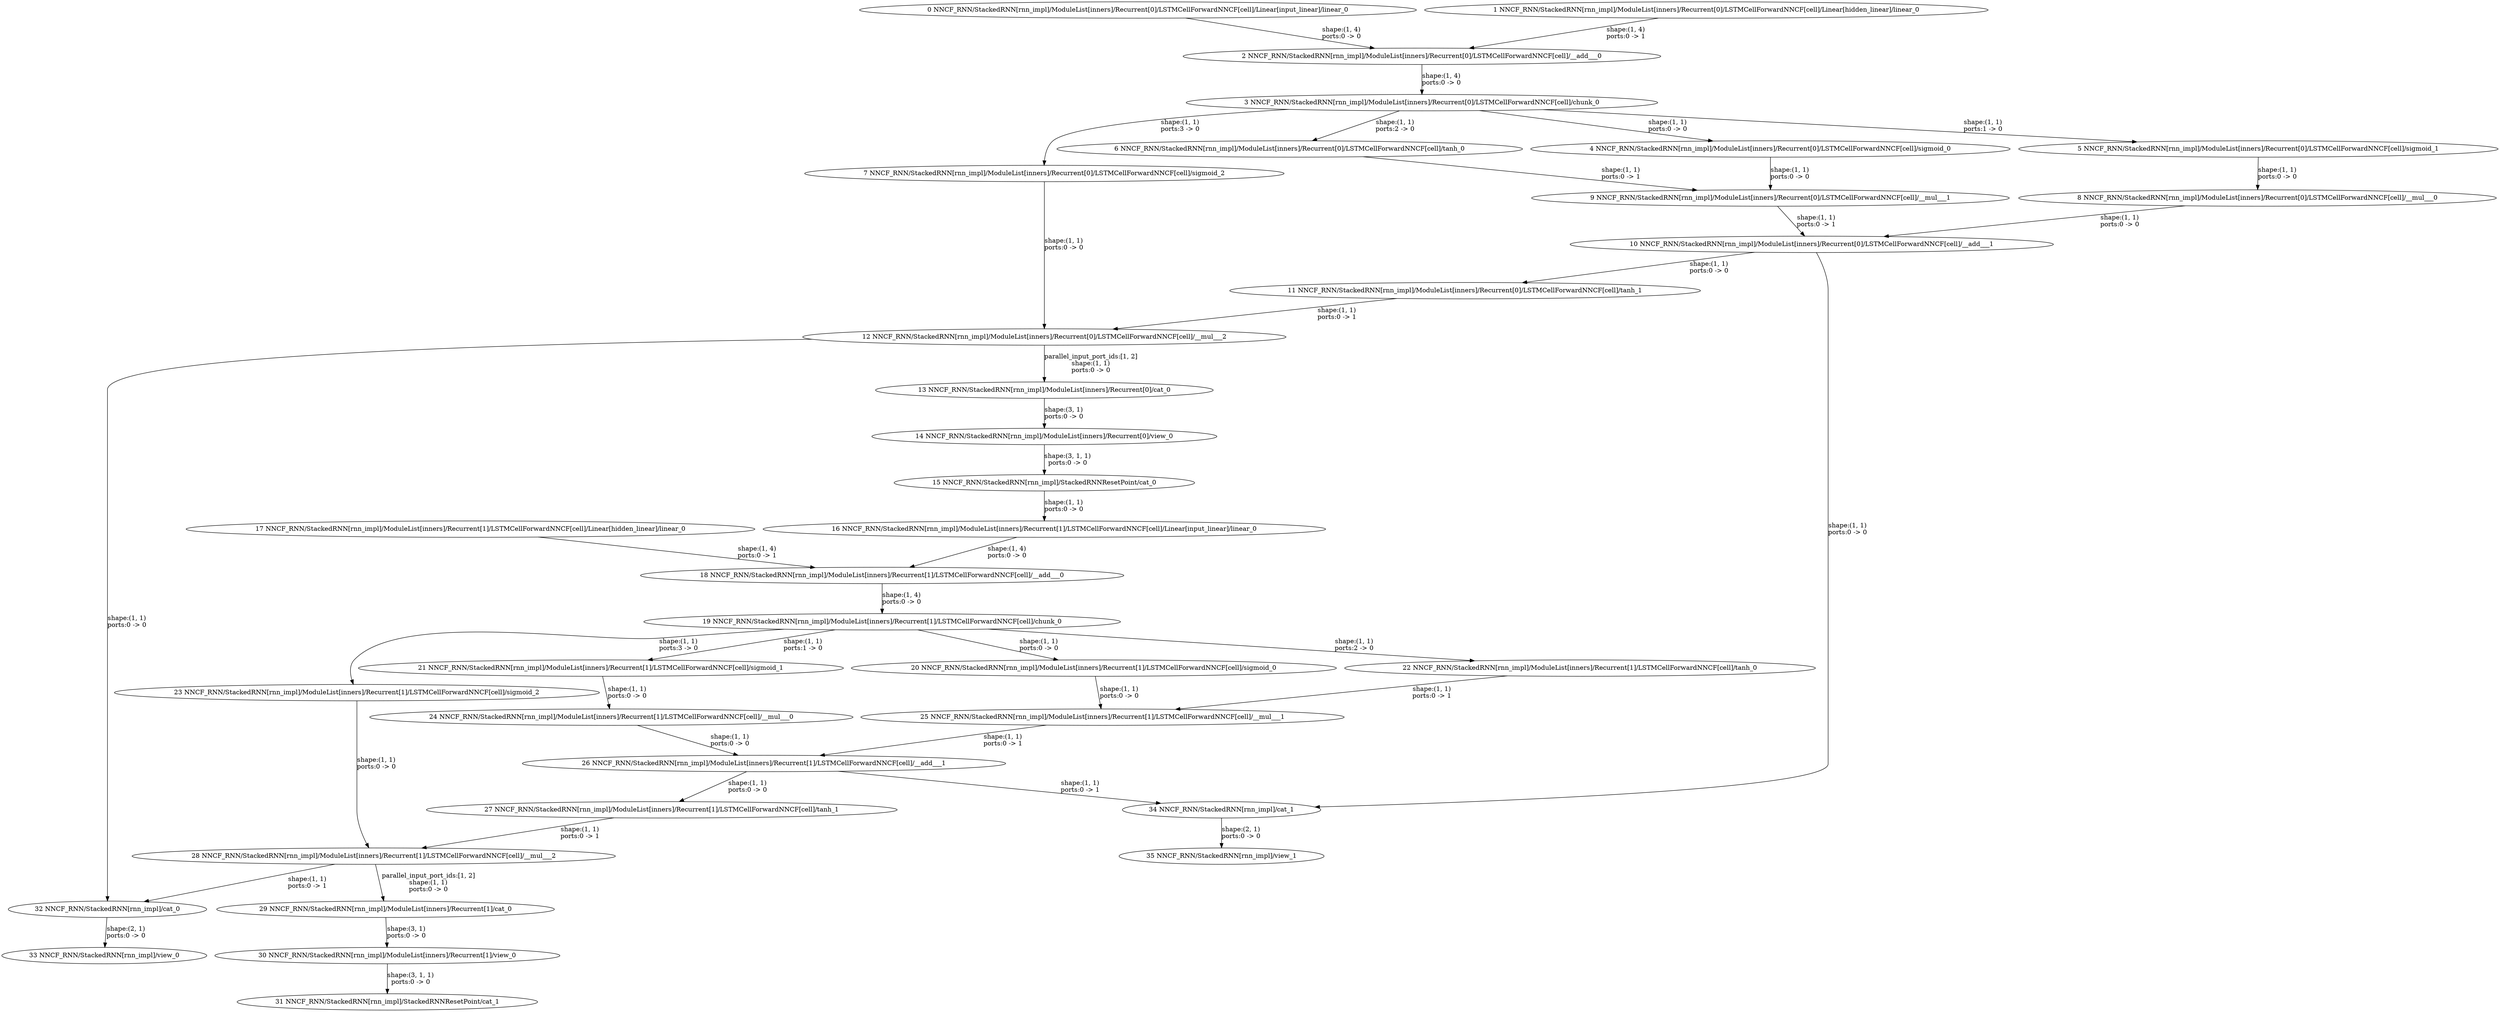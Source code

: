 strict digraph  {
"0 NNCF_RNN/StackedRNN[rnn_impl]/ModuleList[inners]/Recurrent[0]/LSTMCellForwardNNCF[cell]/Linear[input_linear]/linear_0" [id=0, type=linear];
"1 NNCF_RNN/StackedRNN[rnn_impl]/ModuleList[inners]/Recurrent[0]/LSTMCellForwardNNCF[cell]/Linear[hidden_linear]/linear_0" [id=1, type=linear];
"2 NNCF_RNN/StackedRNN[rnn_impl]/ModuleList[inners]/Recurrent[0]/LSTMCellForwardNNCF[cell]/__add___0" [id=2, type=__add__];
"3 NNCF_RNN/StackedRNN[rnn_impl]/ModuleList[inners]/Recurrent[0]/LSTMCellForwardNNCF[cell]/chunk_0" [id=3, type=chunk];
"4 NNCF_RNN/StackedRNN[rnn_impl]/ModuleList[inners]/Recurrent[0]/LSTMCellForwardNNCF[cell]/sigmoid_0" [id=4, type=sigmoid];
"5 NNCF_RNN/StackedRNN[rnn_impl]/ModuleList[inners]/Recurrent[0]/LSTMCellForwardNNCF[cell]/sigmoid_1" [id=5, type=sigmoid];
"6 NNCF_RNN/StackedRNN[rnn_impl]/ModuleList[inners]/Recurrent[0]/LSTMCellForwardNNCF[cell]/tanh_0" [id=6, type=tanh];
"7 NNCF_RNN/StackedRNN[rnn_impl]/ModuleList[inners]/Recurrent[0]/LSTMCellForwardNNCF[cell]/sigmoid_2" [id=7, type=sigmoid];
"8 NNCF_RNN/StackedRNN[rnn_impl]/ModuleList[inners]/Recurrent[0]/LSTMCellForwardNNCF[cell]/__mul___0" [id=8, type=__mul__];
"9 NNCF_RNN/StackedRNN[rnn_impl]/ModuleList[inners]/Recurrent[0]/LSTMCellForwardNNCF[cell]/__mul___1" [id=9, type=__mul__];
"10 NNCF_RNN/StackedRNN[rnn_impl]/ModuleList[inners]/Recurrent[0]/LSTMCellForwardNNCF[cell]/__add___1" [id=10, type=__add__];
"11 NNCF_RNN/StackedRNN[rnn_impl]/ModuleList[inners]/Recurrent[0]/LSTMCellForwardNNCF[cell]/tanh_1" [id=11, type=tanh];
"12 NNCF_RNN/StackedRNN[rnn_impl]/ModuleList[inners]/Recurrent[0]/LSTMCellForwardNNCF[cell]/__mul___2" [id=12, type=__mul__];
"13 NNCF_RNN/StackedRNN[rnn_impl]/ModuleList[inners]/Recurrent[0]/cat_0" [id=13, type=cat];
"14 NNCF_RNN/StackedRNN[rnn_impl]/ModuleList[inners]/Recurrent[0]/view_0" [id=14, type=view];
"15 NNCF_RNN/StackedRNN[rnn_impl]/StackedRNNResetPoint/cat_0" [id=15, type=cat];
"16 NNCF_RNN/StackedRNN[rnn_impl]/ModuleList[inners]/Recurrent[1]/LSTMCellForwardNNCF[cell]/Linear[input_linear]/linear_0" [id=16, type=linear];
"17 NNCF_RNN/StackedRNN[rnn_impl]/ModuleList[inners]/Recurrent[1]/LSTMCellForwardNNCF[cell]/Linear[hidden_linear]/linear_0" [id=17, type=linear];
"18 NNCF_RNN/StackedRNN[rnn_impl]/ModuleList[inners]/Recurrent[1]/LSTMCellForwardNNCF[cell]/__add___0" [id=18, type=__add__];
"19 NNCF_RNN/StackedRNN[rnn_impl]/ModuleList[inners]/Recurrent[1]/LSTMCellForwardNNCF[cell]/chunk_0" [id=19, type=chunk];
"20 NNCF_RNN/StackedRNN[rnn_impl]/ModuleList[inners]/Recurrent[1]/LSTMCellForwardNNCF[cell]/sigmoid_0" [id=20, type=sigmoid];
"21 NNCF_RNN/StackedRNN[rnn_impl]/ModuleList[inners]/Recurrent[1]/LSTMCellForwardNNCF[cell]/sigmoid_1" [id=21, type=sigmoid];
"22 NNCF_RNN/StackedRNN[rnn_impl]/ModuleList[inners]/Recurrent[1]/LSTMCellForwardNNCF[cell]/tanh_0" [id=22, type=tanh];
"23 NNCF_RNN/StackedRNN[rnn_impl]/ModuleList[inners]/Recurrent[1]/LSTMCellForwardNNCF[cell]/sigmoid_2" [id=23, type=sigmoid];
"24 NNCF_RNN/StackedRNN[rnn_impl]/ModuleList[inners]/Recurrent[1]/LSTMCellForwardNNCF[cell]/__mul___0" [id=24, type=__mul__];
"25 NNCF_RNN/StackedRNN[rnn_impl]/ModuleList[inners]/Recurrent[1]/LSTMCellForwardNNCF[cell]/__mul___1" [id=25, type=__mul__];
"26 NNCF_RNN/StackedRNN[rnn_impl]/ModuleList[inners]/Recurrent[1]/LSTMCellForwardNNCF[cell]/__add___1" [id=26, type=__add__];
"27 NNCF_RNN/StackedRNN[rnn_impl]/ModuleList[inners]/Recurrent[1]/LSTMCellForwardNNCF[cell]/tanh_1" [id=27, type=tanh];
"28 NNCF_RNN/StackedRNN[rnn_impl]/ModuleList[inners]/Recurrent[1]/LSTMCellForwardNNCF[cell]/__mul___2" [id=28, type=__mul__];
"29 NNCF_RNN/StackedRNN[rnn_impl]/ModuleList[inners]/Recurrent[1]/cat_0" [id=29, type=cat];
"30 NNCF_RNN/StackedRNN[rnn_impl]/ModuleList[inners]/Recurrent[1]/view_0" [id=30, type=view];
"31 NNCF_RNN/StackedRNN[rnn_impl]/StackedRNNResetPoint/cat_1" [id=31, type=cat];
"32 NNCF_RNN/StackedRNN[rnn_impl]/cat_0" [id=32, type=cat];
"33 NNCF_RNN/StackedRNN[rnn_impl]/view_0" [id=33, type=view];
"34 NNCF_RNN/StackedRNN[rnn_impl]/cat_1" [id=34, type=cat];
"35 NNCF_RNN/StackedRNN[rnn_impl]/view_1" [id=35, type=view];
"0 NNCF_RNN/StackedRNN[rnn_impl]/ModuleList[inners]/Recurrent[0]/LSTMCellForwardNNCF[cell]/Linear[input_linear]/linear_0" -> "2 NNCF_RNN/StackedRNN[rnn_impl]/ModuleList[inners]/Recurrent[0]/LSTMCellForwardNNCF[cell]/__add___0"  [label="shape:(1, 4)\nports:0 -> 0", style=solid];
"1 NNCF_RNN/StackedRNN[rnn_impl]/ModuleList[inners]/Recurrent[0]/LSTMCellForwardNNCF[cell]/Linear[hidden_linear]/linear_0" -> "2 NNCF_RNN/StackedRNN[rnn_impl]/ModuleList[inners]/Recurrent[0]/LSTMCellForwardNNCF[cell]/__add___0"  [label="shape:(1, 4)\nports:0 -> 1", style=solid];
"2 NNCF_RNN/StackedRNN[rnn_impl]/ModuleList[inners]/Recurrent[0]/LSTMCellForwardNNCF[cell]/__add___0" -> "3 NNCF_RNN/StackedRNN[rnn_impl]/ModuleList[inners]/Recurrent[0]/LSTMCellForwardNNCF[cell]/chunk_0"  [label="shape:(1, 4)\nports:0 -> 0", style=solid];
"3 NNCF_RNN/StackedRNN[rnn_impl]/ModuleList[inners]/Recurrent[0]/LSTMCellForwardNNCF[cell]/chunk_0" -> "4 NNCF_RNN/StackedRNN[rnn_impl]/ModuleList[inners]/Recurrent[0]/LSTMCellForwardNNCF[cell]/sigmoid_0"  [label="shape:(1, 1)\nports:0 -> 0", style=solid];
"3 NNCF_RNN/StackedRNN[rnn_impl]/ModuleList[inners]/Recurrent[0]/LSTMCellForwardNNCF[cell]/chunk_0" -> "5 NNCF_RNN/StackedRNN[rnn_impl]/ModuleList[inners]/Recurrent[0]/LSTMCellForwardNNCF[cell]/sigmoid_1"  [label="shape:(1, 1)\nports:1 -> 0", style=solid];
"3 NNCF_RNN/StackedRNN[rnn_impl]/ModuleList[inners]/Recurrent[0]/LSTMCellForwardNNCF[cell]/chunk_0" -> "6 NNCF_RNN/StackedRNN[rnn_impl]/ModuleList[inners]/Recurrent[0]/LSTMCellForwardNNCF[cell]/tanh_0"  [label="shape:(1, 1)\nports:2 -> 0", style=solid];
"3 NNCF_RNN/StackedRNN[rnn_impl]/ModuleList[inners]/Recurrent[0]/LSTMCellForwardNNCF[cell]/chunk_0" -> "7 NNCF_RNN/StackedRNN[rnn_impl]/ModuleList[inners]/Recurrent[0]/LSTMCellForwardNNCF[cell]/sigmoid_2"  [label="shape:(1, 1)\nports:3 -> 0", style=solid];
"4 NNCF_RNN/StackedRNN[rnn_impl]/ModuleList[inners]/Recurrent[0]/LSTMCellForwardNNCF[cell]/sigmoid_0" -> "9 NNCF_RNN/StackedRNN[rnn_impl]/ModuleList[inners]/Recurrent[0]/LSTMCellForwardNNCF[cell]/__mul___1"  [label="shape:(1, 1)\nports:0 -> 0", style=solid];
"5 NNCF_RNN/StackedRNN[rnn_impl]/ModuleList[inners]/Recurrent[0]/LSTMCellForwardNNCF[cell]/sigmoid_1" -> "8 NNCF_RNN/StackedRNN[rnn_impl]/ModuleList[inners]/Recurrent[0]/LSTMCellForwardNNCF[cell]/__mul___0"  [label="shape:(1, 1)\nports:0 -> 0", style=solid];
"6 NNCF_RNN/StackedRNN[rnn_impl]/ModuleList[inners]/Recurrent[0]/LSTMCellForwardNNCF[cell]/tanh_0" -> "9 NNCF_RNN/StackedRNN[rnn_impl]/ModuleList[inners]/Recurrent[0]/LSTMCellForwardNNCF[cell]/__mul___1"  [label="shape:(1, 1)\nports:0 -> 1", style=solid];
"7 NNCF_RNN/StackedRNN[rnn_impl]/ModuleList[inners]/Recurrent[0]/LSTMCellForwardNNCF[cell]/sigmoid_2" -> "12 NNCF_RNN/StackedRNN[rnn_impl]/ModuleList[inners]/Recurrent[0]/LSTMCellForwardNNCF[cell]/__mul___2"  [label="shape:(1, 1)\nports:0 -> 0", style=solid];
"8 NNCF_RNN/StackedRNN[rnn_impl]/ModuleList[inners]/Recurrent[0]/LSTMCellForwardNNCF[cell]/__mul___0" -> "10 NNCF_RNN/StackedRNN[rnn_impl]/ModuleList[inners]/Recurrent[0]/LSTMCellForwardNNCF[cell]/__add___1"  [label="shape:(1, 1)\nports:0 -> 0", style=solid];
"9 NNCF_RNN/StackedRNN[rnn_impl]/ModuleList[inners]/Recurrent[0]/LSTMCellForwardNNCF[cell]/__mul___1" -> "10 NNCF_RNN/StackedRNN[rnn_impl]/ModuleList[inners]/Recurrent[0]/LSTMCellForwardNNCF[cell]/__add___1"  [label="shape:(1, 1)\nports:0 -> 1", style=solid];
"10 NNCF_RNN/StackedRNN[rnn_impl]/ModuleList[inners]/Recurrent[0]/LSTMCellForwardNNCF[cell]/__add___1" -> "11 NNCF_RNN/StackedRNN[rnn_impl]/ModuleList[inners]/Recurrent[0]/LSTMCellForwardNNCF[cell]/tanh_1"  [label="shape:(1, 1)\nports:0 -> 0", style=solid];
"10 NNCF_RNN/StackedRNN[rnn_impl]/ModuleList[inners]/Recurrent[0]/LSTMCellForwardNNCF[cell]/__add___1" -> "34 NNCF_RNN/StackedRNN[rnn_impl]/cat_1"  [label="shape:(1, 1)\nports:0 -> 0", style=solid];
"11 NNCF_RNN/StackedRNN[rnn_impl]/ModuleList[inners]/Recurrent[0]/LSTMCellForwardNNCF[cell]/tanh_1" -> "12 NNCF_RNN/StackedRNN[rnn_impl]/ModuleList[inners]/Recurrent[0]/LSTMCellForwardNNCF[cell]/__mul___2"  [label="shape:(1, 1)\nports:0 -> 1", style=solid];
"12 NNCF_RNN/StackedRNN[rnn_impl]/ModuleList[inners]/Recurrent[0]/LSTMCellForwardNNCF[cell]/__mul___2" -> "13 NNCF_RNN/StackedRNN[rnn_impl]/ModuleList[inners]/Recurrent[0]/cat_0"  [label="parallel_input_port_ids:[1, 2]\nshape:(1, 1)\nports:0 -> 0", style=solid];
"12 NNCF_RNN/StackedRNN[rnn_impl]/ModuleList[inners]/Recurrent[0]/LSTMCellForwardNNCF[cell]/__mul___2" -> "32 NNCF_RNN/StackedRNN[rnn_impl]/cat_0"  [label="shape:(1, 1)\nports:0 -> 0", style=solid];
"13 NNCF_RNN/StackedRNN[rnn_impl]/ModuleList[inners]/Recurrent[0]/cat_0" -> "14 NNCF_RNN/StackedRNN[rnn_impl]/ModuleList[inners]/Recurrent[0]/view_0"  [label="shape:(3, 1)\nports:0 -> 0", style=solid];
"14 NNCF_RNN/StackedRNN[rnn_impl]/ModuleList[inners]/Recurrent[0]/view_0" -> "15 NNCF_RNN/StackedRNN[rnn_impl]/StackedRNNResetPoint/cat_0"  [label="shape:(3, 1, 1)\nports:0 -> 0", style=solid];
"15 NNCF_RNN/StackedRNN[rnn_impl]/StackedRNNResetPoint/cat_0" -> "16 NNCF_RNN/StackedRNN[rnn_impl]/ModuleList[inners]/Recurrent[1]/LSTMCellForwardNNCF[cell]/Linear[input_linear]/linear_0"  [label="shape:(1, 1)\nports:0 -> 0", style=solid];
"16 NNCF_RNN/StackedRNN[rnn_impl]/ModuleList[inners]/Recurrent[1]/LSTMCellForwardNNCF[cell]/Linear[input_linear]/linear_0" -> "18 NNCF_RNN/StackedRNN[rnn_impl]/ModuleList[inners]/Recurrent[1]/LSTMCellForwardNNCF[cell]/__add___0"  [label="shape:(1, 4)\nports:0 -> 0", style=solid];
"17 NNCF_RNN/StackedRNN[rnn_impl]/ModuleList[inners]/Recurrent[1]/LSTMCellForwardNNCF[cell]/Linear[hidden_linear]/linear_0" -> "18 NNCF_RNN/StackedRNN[rnn_impl]/ModuleList[inners]/Recurrent[1]/LSTMCellForwardNNCF[cell]/__add___0"  [label="shape:(1, 4)\nports:0 -> 1", style=solid];
"18 NNCF_RNN/StackedRNN[rnn_impl]/ModuleList[inners]/Recurrent[1]/LSTMCellForwardNNCF[cell]/__add___0" -> "19 NNCF_RNN/StackedRNN[rnn_impl]/ModuleList[inners]/Recurrent[1]/LSTMCellForwardNNCF[cell]/chunk_0"  [label="shape:(1, 4)\nports:0 -> 0", style=solid];
"19 NNCF_RNN/StackedRNN[rnn_impl]/ModuleList[inners]/Recurrent[1]/LSTMCellForwardNNCF[cell]/chunk_0" -> "20 NNCF_RNN/StackedRNN[rnn_impl]/ModuleList[inners]/Recurrent[1]/LSTMCellForwardNNCF[cell]/sigmoid_0"  [label="shape:(1, 1)\nports:0 -> 0", style=solid];
"19 NNCF_RNN/StackedRNN[rnn_impl]/ModuleList[inners]/Recurrent[1]/LSTMCellForwardNNCF[cell]/chunk_0" -> "21 NNCF_RNN/StackedRNN[rnn_impl]/ModuleList[inners]/Recurrent[1]/LSTMCellForwardNNCF[cell]/sigmoid_1"  [label="shape:(1, 1)\nports:1 -> 0", style=solid];
"19 NNCF_RNN/StackedRNN[rnn_impl]/ModuleList[inners]/Recurrent[1]/LSTMCellForwardNNCF[cell]/chunk_0" -> "22 NNCF_RNN/StackedRNN[rnn_impl]/ModuleList[inners]/Recurrent[1]/LSTMCellForwardNNCF[cell]/tanh_0"  [label="shape:(1, 1)\nports:2 -> 0", style=solid];
"19 NNCF_RNN/StackedRNN[rnn_impl]/ModuleList[inners]/Recurrent[1]/LSTMCellForwardNNCF[cell]/chunk_0" -> "23 NNCF_RNN/StackedRNN[rnn_impl]/ModuleList[inners]/Recurrent[1]/LSTMCellForwardNNCF[cell]/sigmoid_2"  [label="shape:(1, 1)\nports:3 -> 0", style=solid];
"20 NNCF_RNN/StackedRNN[rnn_impl]/ModuleList[inners]/Recurrent[1]/LSTMCellForwardNNCF[cell]/sigmoid_0" -> "25 NNCF_RNN/StackedRNN[rnn_impl]/ModuleList[inners]/Recurrent[1]/LSTMCellForwardNNCF[cell]/__mul___1"  [label="shape:(1, 1)\nports:0 -> 0", style=solid];
"21 NNCF_RNN/StackedRNN[rnn_impl]/ModuleList[inners]/Recurrent[1]/LSTMCellForwardNNCF[cell]/sigmoid_1" -> "24 NNCF_RNN/StackedRNN[rnn_impl]/ModuleList[inners]/Recurrent[1]/LSTMCellForwardNNCF[cell]/__mul___0"  [label="shape:(1, 1)\nports:0 -> 0", style=solid];
"22 NNCF_RNN/StackedRNN[rnn_impl]/ModuleList[inners]/Recurrent[1]/LSTMCellForwardNNCF[cell]/tanh_0" -> "25 NNCF_RNN/StackedRNN[rnn_impl]/ModuleList[inners]/Recurrent[1]/LSTMCellForwardNNCF[cell]/__mul___1"  [label="shape:(1, 1)\nports:0 -> 1", style=solid];
"23 NNCF_RNN/StackedRNN[rnn_impl]/ModuleList[inners]/Recurrent[1]/LSTMCellForwardNNCF[cell]/sigmoid_2" -> "28 NNCF_RNN/StackedRNN[rnn_impl]/ModuleList[inners]/Recurrent[1]/LSTMCellForwardNNCF[cell]/__mul___2"  [label="shape:(1, 1)\nports:0 -> 0", style=solid];
"24 NNCF_RNN/StackedRNN[rnn_impl]/ModuleList[inners]/Recurrent[1]/LSTMCellForwardNNCF[cell]/__mul___0" -> "26 NNCF_RNN/StackedRNN[rnn_impl]/ModuleList[inners]/Recurrent[1]/LSTMCellForwardNNCF[cell]/__add___1"  [label="shape:(1, 1)\nports:0 -> 0", style=solid];
"25 NNCF_RNN/StackedRNN[rnn_impl]/ModuleList[inners]/Recurrent[1]/LSTMCellForwardNNCF[cell]/__mul___1" -> "26 NNCF_RNN/StackedRNN[rnn_impl]/ModuleList[inners]/Recurrent[1]/LSTMCellForwardNNCF[cell]/__add___1"  [label="shape:(1, 1)\nports:0 -> 1", style=solid];
"26 NNCF_RNN/StackedRNN[rnn_impl]/ModuleList[inners]/Recurrent[1]/LSTMCellForwardNNCF[cell]/__add___1" -> "27 NNCF_RNN/StackedRNN[rnn_impl]/ModuleList[inners]/Recurrent[1]/LSTMCellForwardNNCF[cell]/tanh_1"  [label="shape:(1, 1)\nports:0 -> 0", style=solid];
"26 NNCF_RNN/StackedRNN[rnn_impl]/ModuleList[inners]/Recurrent[1]/LSTMCellForwardNNCF[cell]/__add___1" -> "34 NNCF_RNN/StackedRNN[rnn_impl]/cat_1"  [label="shape:(1, 1)\nports:0 -> 1", style=solid];
"27 NNCF_RNN/StackedRNN[rnn_impl]/ModuleList[inners]/Recurrent[1]/LSTMCellForwardNNCF[cell]/tanh_1" -> "28 NNCF_RNN/StackedRNN[rnn_impl]/ModuleList[inners]/Recurrent[1]/LSTMCellForwardNNCF[cell]/__mul___2"  [label="shape:(1, 1)\nports:0 -> 1", style=solid];
"28 NNCF_RNN/StackedRNN[rnn_impl]/ModuleList[inners]/Recurrent[1]/LSTMCellForwardNNCF[cell]/__mul___2" -> "29 NNCF_RNN/StackedRNN[rnn_impl]/ModuleList[inners]/Recurrent[1]/cat_0"  [label="parallel_input_port_ids:[1, 2]\nshape:(1, 1)\nports:0 -> 0", style=solid];
"28 NNCF_RNN/StackedRNN[rnn_impl]/ModuleList[inners]/Recurrent[1]/LSTMCellForwardNNCF[cell]/__mul___2" -> "32 NNCF_RNN/StackedRNN[rnn_impl]/cat_0"  [label="shape:(1, 1)\nports:0 -> 1", style=solid];
"29 NNCF_RNN/StackedRNN[rnn_impl]/ModuleList[inners]/Recurrent[1]/cat_0" -> "30 NNCF_RNN/StackedRNN[rnn_impl]/ModuleList[inners]/Recurrent[1]/view_0"  [label="shape:(3, 1)\nports:0 -> 0", style=solid];
"30 NNCF_RNN/StackedRNN[rnn_impl]/ModuleList[inners]/Recurrent[1]/view_0" -> "31 NNCF_RNN/StackedRNN[rnn_impl]/StackedRNNResetPoint/cat_1"  [label="shape:(3, 1, 1)\nports:0 -> 0", style=solid];
"32 NNCF_RNN/StackedRNN[rnn_impl]/cat_0" -> "33 NNCF_RNN/StackedRNN[rnn_impl]/view_0"  [label="shape:(2, 1)\nports:0 -> 0", style=solid];
"34 NNCF_RNN/StackedRNN[rnn_impl]/cat_1" -> "35 NNCF_RNN/StackedRNN[rnn_impl]/view_1"  [label="shape:(2, 1)\nports:0 -> 0", style=solid];
}

